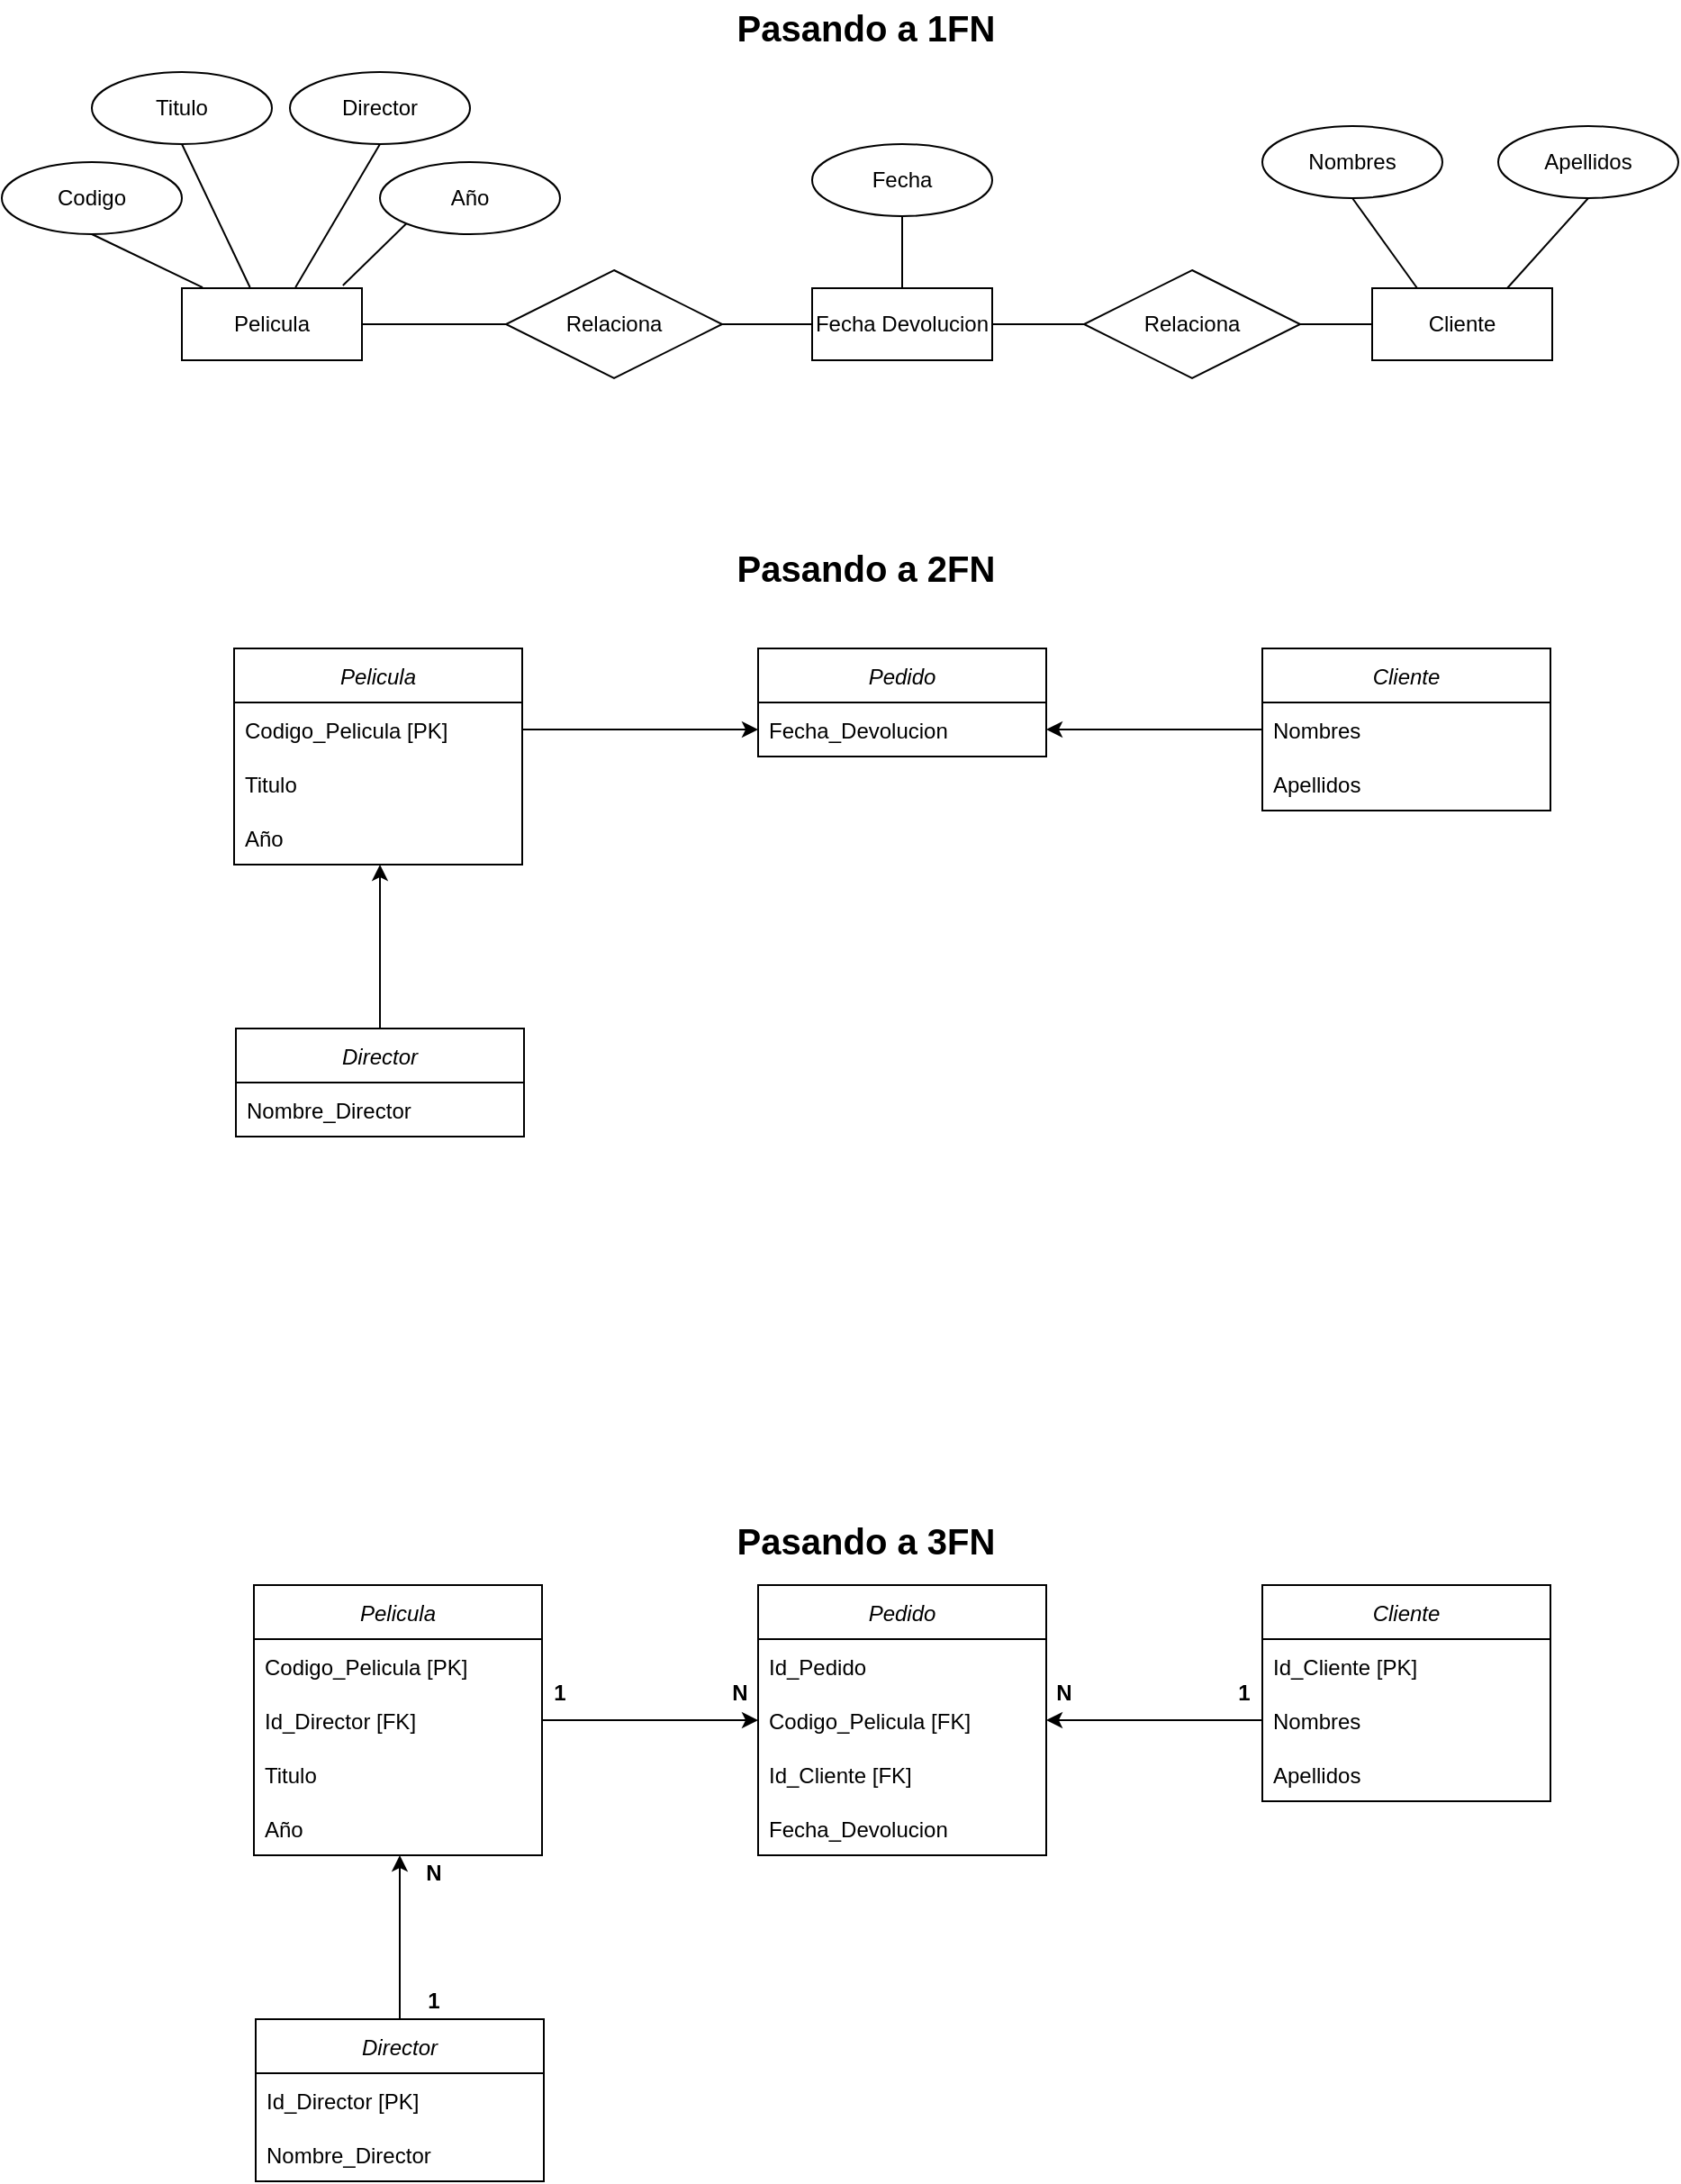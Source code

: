 <mxfile version="16.5.1" type="device" pages="3"><diagram id="-41KMQvQroV0qxUmUIup" name="Conceptual"><mxGraphModel dx="2591" dy="865" grid="1" gridSize="10" guides="1" tooltips="1" connect="1" arrows="1" fold="1" page="1" pageScale="1" pageWidth="1169" pageHeight="827" background="#ffffff" math="0" shadow="0"><root><mxCell id="0"/><mxCell id="1" parent="0"/><mxCell id="10" style="edgeStyle=none;html=1;exitX=1;exitY=0.5;exitDx=0;exitDy=0;entryX=0;entryY=0.5;entryDx=0;entryDy=0;endArrow=none;endFill=0;" parent="1" source="17" target="5" edge="1"><mxGeometry relative="1" as="geometry"><mxPoint x="-789" y="260" as="sourcePoint"/></mxGeometry></mxCell><mxCell id="11" style="edgeStyle=none;html=1;exitX=1;exitY=0.5;exitDx=0;exitDy=0;endArrow=none;endFill=0;entryX=0;entryY=0.5;entryDx=0;entryDy=0;" parent="1" source="5" target="33" edge="1"><mxGeometry relative="1" as="geometry"><mxPoint x="-579" y="260" as="targetPoint"/></mxGeometry></mxCell><mxCell id="5" value="Relaciona" style="shape=rhombus;perimeter=rhombusPerimeter;whiteSpace=wrap;html=1;align=center;" parent="1" vertex="1"><mxGeometry x="-780" y="230" width="120" height="60" as="geometry"/></mxCell><mxCell id="30" style="edgeStyle=none;html=1;exitX=0.5;exitY=1;exitDx=0;exitDy=0;entryX=0.25;entryY=0;entryDx=0;entryDy=0;endArrow=none;endFill=0;" parent="1" source="6" target="28" edge="1"><mxGeometry relative="1" as="geometry"/></mxCell><mxCell id="6" value="Nombres" style="ellipse;whiteSpace=wrap;html=1;align=center;" parent="1" vertex="1"><mxGeometry x="-360" y="150" width="100" height="40" as="geometry"/></mxCell><mxCell id="12" style="edgeStyle=none;html=1;entryX=0;entryY=0.5;entryDx=0;entryDy=0;endArrow=none;endFill=0;exitX=1;exitY=0.5;exitDx=0;exitDy=0;" parent="1" source="33" target="9" edge="1"><mxGeometry relative="1" as="geometry"><mxPoint x="-499" y="260" as="sourcePoint"/></mxGeometry></mxCell><mxCell id="29" style="edgeStyle=none;html=1;exitX=1;exitY=0.5;exitDx=0;exitDy=0;entryX=0;entryY=0.5;entryDx=0;entryDy=0;endArrow=none;endFill=0;" parent="1" source="9" target="28" edge="1"><mxGeometry relative="1" as="geometry"/></mxCell><mxCell id="9" value="Relaciona" style="shape=rhombus;perimeter=rhombusPerimeter;whiteSpace=wrap;html=1;align=center;" parent="1" vertex="1"><mxGeometry x="-459" y="230" width="120" height="60" as="geometry"/></mxCell><mxCell id="21" style="edgeStyle=none;html=1;exitX=0.115;exitY=-0.012;exitDx=0;exitDy=0;entryX=0.5;entryY=1;entryDx=0;entryDy=0;endArrow=none;endFill=0;exitPerimeter=0;" parent="1" source="17" target="20" edge="1"><mxGeometry relative="1" as="geometry"/></mxCell><mxCell id="17" value="Pelicula" style="whiteSpace=wrap;html=1;align=center;" parent="1" vertex="1"><mxGeometry x="-960" y="240" width="100" height="40" as="geometry"/></mxCell><mxCell id="19" style="edgeStyle=none;html=1;exitX=0.5;exitY=1;exitDx=0;exitDy=0;entryX=0.378;entryY=-0.012;entryDx=0;entryDy=0;endArrow=none;endFill=0;entryPerimeter=0;" parent="1" source="18" target="17" edge="1"><mxGeometry relative="1" as="geometry"/></mxCell><mxCell id="18" value="Titulo" style="ellipse;whiteSpace=wrap;html=1;align=center;" parent="1" vertex="1"><mxGeometry x="-1010" y="120" width="100" height="40" as="geometry"/></mxCell><mxCell id="20" value="Codigo" style="ellipse;whiteSpace=wrap;html=1;align=center;" parent="1" vertex="1"><mxGeometry x="-1060" y="170" width="100" height="40" as="geometry"/></mxCell><mxCell id="25" style="edgeStyle=none;html=1;exitX=0.5;exitY=1;exitDx=0;exitDy=0;entryX=0.631;entryY=-0.012;entryDx=0;entryDy=0;endArrow=none;endFill=0;entryPerimeter=0;" parent="1" source="24" target="17" edge="1"><mxGeometry relative="1" as="geometry"/></mxCell><mxCell id="24" value="Director" style="ellipse;whiteSpace=wrap;html=1;align=center;" parent="1" vertex="1"><mxGeometry x="-900" y="120" width="100" height="40" as="geometry"/></mxCell><mxCell id="27" style="edgeStyle=none;html=1;exitX=0;exitY=1;exitDx=0;exitDy=0;endArrow=none;endFill=0;entryX=0.894;entryY=-0.038;entryDx=0;entryDy=0;entryPerimeter=0;" parent="1" source="26" target="17" edge="1"><mxGeometry relative="1" as="geometry"/></mxCell><mxCell id="26" value="Año" style="ellipse;whiteSpace=wrap;html=1;align=center;" parent="1" vertex="1"><mxGeometry x="-850" y="170" width="100" height="40" as="geometry"/></mxCell><mxCell id="31" style="edgeStyle=none;html=1;exitX=0.75;exitY=0;exitDx=0;exitDy=0;endArrow=none;endFill=0;entryX=0.5;entryY=1;entryDx=0;entryDy=0;" parent="1" source="28" target="32" edge="1"><mxGeometry relative="1" as="geometry"><mxPoint x="-219" y="210" as="targetPoint"/></mxGeometry></mxCell><mxCell id="28" value="Cliente" style="whiteSpace=wrap;html=1;align=center;" parent="1" vertex="1"><mxGeometry x="-299" y="240" width="100" height="40" as="geometry"/></mxCell><mxCell id="32" value="Apellidos" style="ellipse;whiteSpace=wrap;html=1;align=center;" parent="1" vertex="1"><mxGeometry x="-229" y="150" width="100" height="40" as="geometry"/></mxCell><mxCell id="35" style="edgeStyle=none;html=1;exitX=0.5;exitY=0;exitDx=0;exitDy=0;entryX=0.5;entryY=1;entryDx=0;entryDy=0;endArrow=none;endFill=0;" parent="1" source="33" target="34" edge="1"><mxGeometry relative="1" as="geometry"/></mxCell><mxCell id="33" value="Fecha Devolucion" style="whiteSpace=wrap;html=1;align=center;" parent="1" vertex="1"><mxGeometry x="-610" y="240" width="100" height="40" as="geometry"/></mxCell><mxCell id="34" value="Fecha" style="ellipse;whiteSpace=wrap;html=1;align=center;" parent="1" vertex="1"><mxGeometry x="-610" y="160" width="100" height="40" as="geometry"/></mxCell><mxCell id="7HUPE7wA34UnkLSyloHK-39" value="&lt;font style=&quot;font-size: 20px&quot;&gt;&lt;b&gt;Pasando a 1FN&lt;/b&gt;&lt;/font&gt;" style="text;html=1;strokeColor=none;fillColor=none;align=center;verticalAlign=middle;whiteSpace=wrap;rounded=0;" parent="1" vertex="1"><mxGeometry x="-730" y="80" width="300" height="30" as="geometry"/></mxCell><mxCell id="7HUPE7wA34UnkLSyloHK-40" value="&lt;font style=&quot;font-size: 20px&quot;&gt;&lt;b&gt;Pasando a 2FN&lt;/b&gt;&lt;/font&gt;" style="text;html=1;strokeColor=none;fillColor=none;align=center;verticalAlign=middle;whiteSpace=wrap;rounded=0;" parent="1" vertex="1"><mxGeometry x="-730" y="380" width="300" height="30" as="geometry"/></mxCell><mxCell id="7HUPE7wA34UnkLSyloHK-41" value="Pelicula" style="swimlane;fontStyle=2;childLayout=stackLayout;horizontal=1;startSize=30;horizontalStack=0;resizeParent=1;resizeParentMax=0;resizeLast=0;collapsible=1;marginBottom=0;fontSize=12;" parent="1" vertex="1"><mxGeometry x="-931" y="440" width="160" height="120" as="geometry"/></mxCell><mxCell id="7HUPE7wA34UnkLSyloHK-42" value="Codigo_Pelicula [PK]" style="text;strokeColor=none;fillColor=none;align=left;verticalAlign=middle;spacingLeft=4;spacingRight=4;overflow=hidden;points=[[0,0.5],[1,0.5]];portConstraint=eastwest;rotatable=0;fontSize=12;" parent="7HUPE7wA34UnkLSyloHK-41" vertex="1"><mxGeometry y="30" width="160" height="30" as="geometry"/></mxCell><mxCell id="7HUPE7wA34UnkLSyloHK-45" value="Titulo" style="text;strokeColor=none;fillColor=none;align=left;verticalAlign=middle;spacingLeft=4;spacingRight=4;overflow=hidden;points=[[0,0.5],[1,0.5]];portConstraint=eastwest;rotatable=0;fontSize=12;" parent="7HUPE7wA34UnkLSyloHK-41" vertex="1"><mxGeometry y="60" width="160" height="30" as="geometry"/></mxCell><mxCell id="7HUPE7wA34UnkLSyloHK-47" value="Año" style="text;strokeColor=none;fillColor=none;align=left;verticalAlign=middle;spacingLeft=4;spacingRight=4;overflow=hidden;points=[[0,0.5],[1,0.5]];portConstraint=eastwest;rotatable=0;fontSize=12;" parent="7HUPE7wA34UnkLSyloHK-41" vertex="1"><mxGeometry y="90" width="160" height="30" as="geometry"/></mxCell><mxCell id="7HUPE7wA34UnkLSyloHK-52" value="Pedido" style="swimlane;fontStyle=2;childLayout=stackLayout;horizontal=1;startSize=30;horizontalStack=0;resizeParent=1;resizeParentMax=0;resizeLast=0;collapsible=1;marginBottom=0;fontSize=12;" parent="1" vertex="1"><mxGeometry x="-640" y="440" width="160" height="60" as="geometry"/></mxCell><mxCell id="7HUPE7wA34UnkLSyloHK-53" value="Fecha_Devolucion" style="text;strokeColor=none;fillColor=none;align=left;verticalAlign=middle;spacingLeft=4;spacingRight=4;overflow=hidden;points=[[0,0.5],[1,0.5]];portConstraint=eastwest;rotatable=0;fontSize=12;" parent="7HUPE7wA34UnkLSyloHK-52" vertex="1"><mxGeometry y="30" width="160" height="30" as="geometry"/></mxCell><mxCell id="7HUPE7wA34UnkLSyloHK-57" value="Cliente" style="swimlane;fontStyle=2;childLayout=stackLayout;horizontal=1;startSize=30;horizontalStack=0;resizeParent=1;resizeParentMax=0;resizeLast=0;collapsible=1;marginBottom=0;fontSize=12;" parent="1" vertex="1"><mxGeometry x="-360" y="440" width="160" height="90" as="geometry"/></mxCell><mxCell id="7HUPE7wA34UnkLSyloHK-58" value="Nombres" style="text;strokeColor=none;fillColor=none;align=left;verticalAlign=middle;spacingLeft=4;spacingRight=4;overflow=hidden;points=[[0,0.5],[1,0.5]];portConstraint=eastwest;rotatable=0;fontSize=12;" parent="7HUPE7wA34UnkLSyloHK-57" vertex="1"><mxGeometry y="30" width="160" height="30" as="geometry"/></mxCell><mxCell id="7HUPE7wA34UnkLSyloHK-78" value="Apellidos" style="text;strokeColor=none;fillColor=none;align=left;verticalAlign=middle;spacingLeft=4;spacingRight=4;overflow=hidden;points=[[0,0.5],[1,0.5]];portConstraint=eastwest;rotatable=0;fontSize=12;" parent="7HUPE7wA34UnkLSyloHK-57" vertex="1"><mxGeometry y="60" width="160" height="30" as="geometry"/></mxCell><mxCell id="7HUPE7wA34UnkLSyloHK-63" value="&lt;font style=&quot;font-size: 20px&quot;&gt;&lt;b&gt;Pasando a 3FN&lt;/b&gt;&lt;/font&gt;" style="text;html=1;strokeColor=none;fillColor=none;align=center;verticalAlign=middle;whiteSpace=wrap;rounded=0;" parent="1" vertex="1"><mxGeometry x="-730" y="920" width="300" height="30" as="geometry"/></mxCell><mxCell id="7HUPE7wA34UnkLSyloHK-64" value="Pelicula" style="swimlane;fontStyle=2;childLayout=stackLayout;horizontal=1;startSize=30;horizontalStack=0;resizeParent=1;resizeParentMax=0;resizeLast=0;collapsible=1;marginBottom=0;fontSize=12;" parent="1" vertex="1"><mxGeometry x="-920" y="960" width="160" height="150" as="geometry"/></mxCell><mxCell id="7HUPE7wA34UnkLSyloHK-65" value="Codigo_Pelicula [PK]" style="text;strokeColor=none;fillColor=none;align=left;verticalAlign=middle;spacingLeft=4;spacingRight=4;overflow=hidden;points=[[0,0.5],[1,0.5]];portConstraint=eastwest;rotatable=0;fontSize=12;" parent="7HUPE7wA34UnkLSyloHK-64" vertex="1"><mxGeometry y="30" width="160" height="30" as="geometry"/></mxCell><mxCell id="7HUPE7wA34UnkLSyloHK-67" value="Id_Director [FK]" style="text;strokeColor=none;fillColor=none;align=left;verticalAlign=middle;spacingLeft=4;spacingRight=4;overflow=hidden;points=[[0,0.5],[1,0.5]];portConstraint=eastwest;rotatable=0;fontSize=12;" parent="7HUPE7wA34UnkLSyloHK-64" vertex="1"><mxGeometry y="60" width="160" height="30" as="geometry"/></mxCell><mxCell id="7HUPE7wA34UnkLSyloHK-66" value="Titulo" style="text;strokeColor=none;fillColor=none;align=left;verticalAlign=middle;spacingLeft=4;spacingRight=4;overflow=hidden;points=[[0,0.5],[1,0.5]];portConstraint=eastwest;rotatable=0;fontSize=12;" parent="7HUPE7wA34UnkLSyloHK-64" vertex="1"><mxGeometry y="90" width="160" height="30" as="geometry"/></mxCell><mxCell id="7HUPE7wA34UnkLSyloHK-68" value="Año" style="text;strokeColor=none;fillColor=none;align=left;verticalAlign=middle;spacingLeft=4;spacingRight=4;overflow=hidden;points=[[0,0.5],[1,0.5]];portConstraint=eastwest;rotatable=0;fontSize=12;" parent="7HUPE7wA34UnkLSyloHK-64" vertex="1"><mxGeometry y="120" width="160" height="30" as="geometry"/></mxCell><mxCell id="7HUPE7wA34UnkLSyloHK-69" value="Cliente" style="swimlane;fontStyle=2;childLayout=stackLayout;horizontal=1;startSize=30;horizontalStack=0;resizeParent=1;resizeParentMax=0;resizeLast=0;collapsible=1;marginBottom=0;fontSize=12;" parent="1" vertex="1"><mxGeometry x="-360" y="960" width="160" height="120" as="geometry"/></mxCell><mxCell id="7HUPE7wA34UnkLSyloHK-70" value="Id_Cliente [PK]" style="text;strokeColor=none;fillColor=none;align=left;verticalAlign=middle;spacingLeft=4;spacingRight=4;overflow=hidden;points=[[0,0.5],[1,0.5]];portConstraint=eastwest;rotatable=0;fontSize=12;" parent="7HUPE7wA34UnkLSyloHK-69" vertex="1"><mxGeometry y="30" width="160" height="30" as="geometry"/></mxCell><mxCell id="7HUPE7wA34UnkLSyloHK-71" value="Nombres" style="text;strokeColor=none;fillColor=none;align=left;verticalAlign=middle;spacingLeft=4;spacingRight=4;overflow=hidden;points=[[0,0.5],[1,0.5]];portConstraint=eastwest;rotatable=0;fontSize=12;" parent="7HUPE7wA34UnkLSyloHK-69" vertex="1"><mxGeometry y="60" width="160" height="30" as="geometry"/></mxCell><mxCell id="7HUPE7wA34UnkLSyloHK-72" value="Apellidos" style="text;strokeColor=none;fillColor=none;align=left;verticalAlign=middle;spacingLeft=4;spacingRight=4;overflow=hidden;points=[[0,0.5],[1,0.5]];portConstraint=eastwest;rotatable=0;fontSize=12;" parent="7HUPE7wA34UnkLSyloHK-69" vertex="1"><mxGeometry y="90" width="160" height="30" as="geometry"/></mxCell><mxCell id="7HUPE7wA34UnkLSyloHK-76" value="Pedido" style="swimlane;fontStyle=2;childLayout=stackLayout;horizontal=1;startSize=30;horizontalStack=0;resizeParent=1;resizeParentMax=0;resizeLast=0;collapsible=1;marginBottom=0;fontSize=12;" parent="1" vertex="1"><mxGeometry x="-640" y="960" width="160" height="150" as="geometry"/></mxCell><mxCell id="7HUPE7wA34UnkLSyloHK-77" value="Id_Pedido" style="text;strokeColor=none;fillColor=none;align=left;verticalAlign=middle;spacingLeft=4;spacingRight=4;overflow=hidden;points=[[0,0.5],[1,0.5]];portConstraint=eastwest;rotatable=0;fontSize=12;" parent="7HUPE7wA34UnkLSyloHK-76" vertex="1"><mxGeometry y="30" width="160" height="30" as="geometry"/></mxCell><mxCell id="7HUPE7wA34UnkLSyloHK-83" value="Codigo_Pelicula [FK]" style="text;strokeColor=none;fillColor=none;align=left;verticalAlign=middle;spacingLeft=4;spacingRight=4;overflow=hidden;points=[[0,0.5],[1,0.5]];portConstraint=eastwest;rotatable=0;fontSize=12;" parent="7HUPE7wA34UnkLSyloHK-76" vertex="1"><mxGeometry y="60" width="160" height="30" as="geometry"/></mxCell><mxCell id="7HUPE7wA34UnkLSyloHK-82" value="Id_Cliente [FK]" style="text;strokeColor=none;fillColor=none;align=left;verticalAlign=middle;spacingLeft=4;spacingRight=4;overflow=hidden;points=[[0,0.5],[1,0.5]];portConstraint=eastwest;rotatable=0;fontSize=12;" parent="7HUPE7wA34UnkLSyloHK-76" vertex="1"><mxGeometry y="90" width="160" height="30" as="geometry"/></mxCell><mxCell id="7HUPE7wA34UnkLSyloHK-81" value="Fecha_Devolucion" style="text;strokeColor=none;fillColor=none;align=left;verticalAlign=middle;spacingLeft=4;spacingRight=4;overflow=hidden;points=[[0,0.5],[1,0.5]];portConstraint=eastwest;rotatable=0;fontSize=12;" parent="7HUPE7wA34UnkLSyloHK-76" vertex="1"><mxGeometry y="120" width="160" height="30" as="geometry"/></mxCell><mxCell id="7HUPE7wA34UnkLSyloHK-84" style="edgeStyle=orthogonalEdgeStyle;rounded=0;orthogonalLoop=1;jettySize=auto;html=1;fontSize=12;exitX=1;exitY=0.5;exitDx=0;exitDy=0;" parent="1" source="7HUPE7wA34UnkLSyloHK-42" target="7HUPE7wA34UnkLSyloHK-53" edge="1"><mxGeometry relative="1" as="geometry"><mxPoint x="-740" y="460" as="sourcePoint"/></mxGeometry></mxCell><mxCell id="7HUPE7wA34UnkLSyloHK-85" style="edgeStyle=orthogonalEdgeStyle;rounded=0;orthogonalLoop=1;jettySize=auto;html=1;exitX=0;exitY=0.5;exitDx=0;exitDy=0;entryX=1;entryY=0.5;entryDx=0;entryDy=0;fontSize=12;" parent="1" source="7HUPE7wA34UnkLSyloHK-58" target="7HUPE7wA34UnkLSyloHK-53" edge="1"><mxGeometry relative="1" as="geometry"/></mxCell><mxCell id="7HUPE7wA34UnkLSyloHK-86" style="edgeStyle=orthogonalEdgeStyle;rounded=0;orthogonalLoop=1;jettySize=auto;html=1;exitX=1;exitY=0.5;exitDx=0;exitDy=0;fontSize=12;" parent="1" source="7HUPE7wA34UnkLSyloHK-67" target="7HUPE7wA34UnkLSyloHK-83" edge="1"><mxGeometry relative="1" as="geometry"/></mxCell><mxCell id="7HUPE7wA34UnkLSyloHK-87" style="edgeStyle=orthogonalEdgeStyle;rounded=0;orthogonalLoop=1;jettySize=auto;html=1;exitX=0;exitY=0.5;exitDx=0;exitDy=0;fontSize=12;entryX=1;entryY=0.5;entryDx=0;entryDy=0;" parent="1" source="7HUPE7wA34UnkLSyloHK-71" target="7HUPE7wA34UnkLSyloHK-83" edge="1"><mxGeometry relative="1" as="geometry"><mxPoint x="-470" y="1035" as="targetPoint"/></mxGeometry></mxCell><mxCell id="7HUPE7wA34UnkLSyloHK-89" value="&lt;b&gt;N&lt;/b&gt;" style="text;html=1;strokeColor=none;fillColor=none;align=center;verticalAlign=middle;whiteSpace=wrap;rounded=0;" parent="1" vertex="1"><mxGeometry x="-480" y="1010" width="20" height="20" as="geometry"/></mxCell><mxCell id="7HUPE7wA34UnkLSyloHK-90" value="&lt;b&gt;N&lt;/b&gt;" style="text;html=1;strokeColor=none;fillColor=none;align=center;verticalAlign=middle;whiteSpace=wrap;rounded=0;" parent="1" vertex="1"><mxGeometry x="-660" y="1010" width="20" height="20" as="geometry"/></mxCell><mxCell id="7HUPE7wA34UnkLSyloHK-91" value="&lt;b&gt;1&lt;/b&gt;" style="text;html=1;strokeColor=none;fillColor=none;align=center;verticalAlign=middle;whiteSpace=wrap;rounded=0;" parent="1" vertex="1"><mxGeometry x="-380" y="1010" width="20" height="20" as="geometry"/></mxCell><mxCell id="7HUPE7wA34UnkLSyloHK-92" value="&lt;b&gt;1&lt;/b&gt;" style="text;html=1;strokeColor=none;fillColor=none;align=center;verticalAlign=middle;whiteSpace=wrap;rounded=0;" parent="1" vertex="1"><mxGeometry x="-760" y="1010" width="20" height="20" as="geometry"/></mxCell><mxCell id="8v9NH0s7OfZYrJ8Q37WQ-39" style="edgeStyle=orthogonalEdgeStyle;rounded=0;orthogonalLoop=1;jettySize=auto;html=1;exitX=0.5;exitY=0;exitDx=0;exitDy=0;" edge="1" parent="1" source="8v9NH0s7OfZYrJ8Q37WQ-35"><mxGeometry relative="1" as="geometry"><mxPoint x="-850" y="560" as="targetPoint"/></mxGeometry></mxCell><mxCell id="8v9NH0s7OfZYrJ8Q37WQ-35" value="Director" style="swimlane;fontStyle=2;childLayout=stackLayout;horizontal=1;startSize=30;horizontalStack=0;resizeParent=1;resizeParentMax=0;resizeLast=0;collapsible=1;marginBottom=0;fontSize=12;" vertex="1" parent="1"><mxGeometry x="-930" y="651" width="160" height="60" as="geometry"/></mxCell><mxCell id="8v9NH0s7OfZYrJ8Q37WQ-36" value="Nombre_Director" style="text;strokeColor=none;fillColor=none;align=left;verticalAlign=middle;spacingLeft=4;spacingRight=4;overflow=hidden;points=[[0,0.5],[1,0.5]];portConstraint=eastwest;rotatable=0;fontSize=12;" vertex="1" parent="8v9NH0s7OfZYrJ8Q37WQ-35"><mxGeometry y="30" width="160" height="30" as="geometry"/></mxCell><mxCell id="8v9NH0s7OfZYrJ8Q37WQ-40" style="edgeStyle=orthogonalEdgeStyle;rounded=0;orthogonalLoop=1;jettySize=auto;html=1;exitX=0.5;exitY=0;exitDx=0;exitDy=0;" edge="1" parent="1" source="8v9NH0s7OfZYrJ8Q37WQ-41"><mxGeometry relative="1" as="geometry"><mxPoint x="-839" y="1110" as="targetPoint"/></mxGeometry></mxCell><mxCell id="8v9NH0s7OfZYrJ8Q37WQ-41" value="Director" style="swimlane;fontStyle=2;childLayout=stackLayout;horizontal=1;startSize=30;horizontalStack=0;resizeParent=1;resizeParentMax=0;resizeLast=0;collapsible=1;marginBottom=0;fontSize=12;" vertex="1" parent="1"><mxGeometry x="-919" y="1201" width="160" height="90" as="geometry"/></mxCell><mxCell id="8v9NH0s7OfZYrJ8Q37WQ-45" value="Id_Director [PK]" style="text;strokeColor=none;fillColor=none;align=left;verticalAlign=middle;spacingLeft=4;spacingRight=4;overflow=hidden;points=[[0,0.5],[1,0.5]];portConstraint=eastwest;rotatable=0;fontSize=12;" vertex="1" parent="8v9NH0s7OfZYrJ8Q37WQ-41"><mxGeometry y="30" width="160" height="30" as="geometry"/></mxCell><mxCell id="8v9NH0s7OfZYrJ8Q37WQ-42" value="Nombre_Director" style="text;strokeColor=none;fillColor=none;align=left;verticalAlign=middle;spacingLeft=4;spacingRight=4;overflow=hidden;points=[[0,0.5],[1,0.5]];portConstraint=eastwest;rotatable=0;fontSize=12;" vertex="1" parent="8v9NH0s7OfZYrJ8Q37WQ-41"><mxGeometry y="60" width="160" height="30" as="geometry"/></mxCell><mxCell id="8v9NH0s7OfZYrJ8Q37WQ-43" value="&lt;b&gt;1&lt;/b&gt;" style="text;html=1;strokeColor=none;fillColor=none;align=center;verticalAlign=middle;whiteSpace=wrap;rounded=0;" vertex="1" parent="1"><mxGeometry x="-830" y="1181" width="20" height="20" as="geometry"/></mxCell><mxCell id="8v9NH0s7OfZYrJ8Q37WQ-44" value="&lt;b&gt;N&lt;/b&gt;" style="text;html=1;strokeColor=none;fillColor=none;align=center;verticalAlign=middle;whiteSpace=wrap;rounded=0;" vertex="1" parent="1"><mxGeometry x="-830" y="1110" width="20" height="20" as="geometry"/></mxCell></root></mxGraphModel></diagram><diagram id="SlpJRAskL7gLPf4PmGh5" name="Lógico"><mxGraphModel dx="846" dy="639" grid="1" gridSize="10" guides="1" tooltips="1" connect="1" arrows="1" fold="1" page="1" pageScale="1" pageWidth="827" pageHeight="1169" math="0" shadow="0">&#xa;            <root>&#xa;                <mxCell id="UiOu4C2QbTMhsyFxRqe5-0"/>&#xa;                <mxCell id="UiOu4C2QbTMhsyFxRqe5-1" parent="UiOu4C2QbTMhsyFxRqe5-0"/>&#xa;                <mxCell id="UiOu4C2QbTMhsyFxRqe5-2" value="Pelicula" style="swimlane;childLayout=stackLayout;horizontal=1;startSize=30;horizontalStack=0;rounded=1;fontSize=14;fontStyle=0;strokeWidth=2;resizeParent=0;resizeLast=1;shadow=0;dashed=0;align=center;" parent="UiOu4C2QbTMhsyFxRqe5-1" vertex="1">&#xa;                    <mxGeometry x="60" y="150" width="160" height="120" as="geometry"/>&#xa;                </mxCell>&#xa;                <mxCell id="UiOu4C2QbTMhsyFxRqe5-3" value="cod_pel [PK]&#10;id_dir [FK]&#10;titulo&#10;año&#10;" style="align=left;strokeColor=none;fillColor=none;spacingLeft=4;fontSize=12;verticalAlign=top;resizable=0;rotatable=0;part=1;" parent="UiOu4C2QbTMhsyFxRqe5-2" vertex="1">&#xa;                    <mxGeometry y="30" width="160" height="90" as="geometry"/>&#xa;                </mxCell>&#xa;                <mxCell id="75s6fqOUXwK0iN_mg8QU-30" style="edgeStyle=none;html=1;exitX=0.5;exitY=0;exitDx=0;exitDy=0;entryX=0.5;entryY=1;entryDx=0;entryDy=0;endArrow=none;endFill=0;" parent="UiOu4C2QbTMhsyFxRqe5-1" source="75s6fqOUXwK0iN_mg8QU-22" target="UiOu4C2QbTMhsyFxRqe5-3" edge="1">&#xa;                    <mxGeometry relative="1" as="geometry"/>&#xa;                </mxCell>&#xa;                <mxCell id="75s6fqOUXwK0iN_mg8QU-22" value="Director" style="swimlane;childLayout=stackLayout;horizontal=1;startSize=30;horizontalStack=0;rounded=1;fontSize=14;fontStyle=0;strokeWidth=2;resizeParent=0;resizeLast=1;shadow=0;dashed=0;align=center;" parent="UiOu4C2QbTMhsyFxRqe5-1" vertex="1">&#xa;                    <mxGeometry x="60" y="360" width="160" height="120" as="geometry"/>&#xa;                </mxCell>&#xa;                <mxCell id="75s6fqOUXwK0iN_mg8QU-23" value="id_dir [PK]&#10;nombre&#10;apellido" style="align=left;strokeColor=none;fillColor=none;spacingLeft=4;fontSize=12;verticalAlign=top;resizable=0;rotatable=0;part=1;" parent="75s6fqOUXwK0iN_mg8QU-22" vertex="1">&#xa;                    <mxGeometry y="30" width="160" height="90" as="geometry"/>&#xa;                </mxCell>&#xa;                <mxCell id="75s6fqOUXwK0iN_mg8QU-31" value="Pedidos" style="swimlane;childLayout=stackLayout;horizontal=1;startSize=30;horizontalStack=0;rounded=1;fontSize=14;fontStyle=0;strokeWidth=2;resizeParent=0;resizeLast=1;shadow=0;dashed=0;align=center;" parent="UiOu4C2QbTMhsyFxRqe5-1" vertex="1">&#xa;                    <mxGeometry x="320" y="150" width="160" height="120" as="geometry"/>&#xa;                </mxCell>&#xa;                <mxCell id="75s6fqOUXwK0iN_mg8QU-32" value="id_fecha [PK]&#10;cod_pel [FK]&#10;id_cliente [FK]&#10;&#10;fecha_devolucion" style="align=left;strokeColor=none;fillColor=none;spacingLeft=4;fontSize=12;verticalAlign=top;resizable=0;rotatable=0;part=1;" parent="75s6fqOUXwK0iN_mg8QU-31" vertex="1">&#xa;                    <mxGeometry y="30" width="160" height="90" as="geometry"/>&#xa;                </mxCell>&#xa;                <mxCell id="75s6fqOUXwK0iN_mg8QU-33" value="1" style="text;html=1;align=center;verticalAlign=middle;resizable=0;points=[];autosize=1;strokeColor=none;fillColor=none;" parent="UiOu4C2QbTMhsyFxRqe5-1" vertex="1">&#xa;                    <mxGeometry x="150" y="330" width="20" height="20" as="geometry"/>&#xa;                </mxCell>&#xa;                <mxCell id="75s6fqOUXwK0iN_mg8QU-34" value="N" style="text;html=1;align=center;verticalAlign=middle;resizable=0;points=[];autosize=1;strokeColor=none;fillColor=none;" parent="UiOu4C2QbTMhsyFxRqe5-1" vertex="1">&#xa;                    <mxGeometry x="150" y="270" width="20" height="20" as="geometry"/>&#xa;                </mxCell>&#xa;                <mxCell id="75s6fqOUXwK0iN_mg8QU-35" style="edgeStyle=none;html=1;exitX=1;exitY=0.5;exitDx=0;exitDy=0;endArrow=none;endFill=0;entryX=0;entryY=0.5;entryDx=0;entryDy=0;" parent="UiOu4C2QbTMhsyFxRqe5-1" source="UiOu4C2QbTMhsyFxRqe5-3" target="75s6fqOUXwK0iN_mg8QU-32" edge="1">&#xa;                    <mxGeometry relative="1" as="geometry">&#xa;                        <mxPoint x="280" y="225" as="targetPoint"/>&#xa;                    </mxGeometry>&#xa;                </mxCell>&#xa;                <mxCell id="75s6fqOUXwK0iN_mg8QU-36" value="1" style="text;html=1;align=center;verticalAlign=middle;resizable=0;points=[];autosize=1;strokeColor=none;fillColor=none;" parent="UiOu4C2QbTMhsyFxRqe5-1" vertex="1">&#xa;                    <mxGeometry x="220" y="200" width="20" height="20" as="geometry"/>&#xa;                </mxCell>&#xa;                <mxCell id="75s6fqOUXwK0iN_mg8QU-37" value="N" style="text;html=1;align=center;verticalAlign=middle;resizable=0;points=[];autosize=1;strokeColor=none;fillColor=none;" parent="UiOu4C2QbTMhsyFxRqe5-1" vertex="1">&#xa;                    <mxGeometry x="300" y="200" width="20" height="20" as="geometry"/>&#xa;                </mxCell>&#xa;                <mxCell id="75s6fqOUXwK0iN_mg8QU-39" value="Cliente" style="swimlane;childLayout=stackLayout;horizontal=1;startSize=30;horizontalStack=0;rounded=1;fontSize=14;fontStyle=0;strokeWidth=2;resizeParent=0;resizeLast=1;shadow=0;dashed=0;align=center;" parent="UiOu4C2QbTMhsyFxRqe5-1" vertex="1">&#xa;                    <mxGeometry x="580" y="150" width="160" height="120" as="geometry"/>&#xa;                </mxCell>&#xa;                <mxCell id="75s6fqOUXwK0iN_mg8QU-40" value="id_cliente [PK]&#10;apellido1&#10;apellido2&#10;nombre" style="align=left;strokeColor=none;fillColor=none;spacingLeft=4;fontSize=12;verticalAlign=top;resizable=0;rotatable=0;part=1;" parent="75s6fqOUXwK0iN_mg8QU-39" vertex="1">&#xa;                    <mxGeometry y="30" width="160" height="90" as="geometry"/>&#xa;                </mxCell>&#xa;                <mxCell id="75s6fqOUXwK0iN_mg8QU-41" style="edgeStyle=none;html=1;exitX=1;exitY=0.5;exitDx=0;exitDy=0;entryX=0;entryY=0.5;entryDx=0;entryDy=0;endArrow=none;endFill=0;" parent="UiOu4C2QbTMhsyFxRqe5-1" source="75s6fqOUXwK0iN_mg8QU-32" target="75s6fqOUXwK0iN_mg8QU-40" edge="1">&#xa;                    <mxGeometry relative="1" as="geometry"/>&#xa;                </mxCell>&#xa;                <mxCell id="75s6fqOUXwK0iN_mg8QU-42" value="1" style="text;html=1;align=center;verticalAlign=middle;resizable=0;points=[];autosize=1;strokeColor=none;fillColor=none;" parent="UiOu4C2QbTMhsyFxRqe5-1" vertex="1">&#xa;                    <mxGeometry x="560" y="200" width="20" height="20" as="geometry"/>&#xa;                </mxCell>&#xa;                <mxCell id="75s6fqOUXwK0iN_mg8QU-43" value="N" style="text;html=1;align=center;verticalAlign=middle;resizable=0;points=[];autosize=1;strokeColor=none;fillColor=none;" parent="UiOu4C2QbTMhsyFxRqe5-1" vertex="1">&#xa;                    <mxGeometry x="480" y="200" width="20" height="20" as="geometry"/>&#xa;                </mxCell>&#xa;            </root>&#xa;        </mxGraphModel></diagram><diagram id="ymDTES-_S12O2nWyN_SH" name="Físico"><mxGraphModel dx="846" dy="639" grid="1" gridSize="10" guides="1" tooltips="1" connect="1" arrows="1" fold="1" page="1" pageScale="1" pageWidth="827" pageHeight="1169" math="0" shadow="0">&#xa;            <root>&#xa;                <mxCell id="1_1H9_D2Vu7uubF2jLJc-0"/>&#xa;                <mxCell id="1_1H9_D2Vu7uubF2jLJc-1" parent="1_1H9_D2Vu7uubF2jLJc-0"/>&#xa;                <mxCell id="XBqM573Si-cdrNFDyj3W-30" value="pelicula" style="shape=table;startSize=30;container=1;collapsible=1;childLayout=tableLayout;fixedRows=1;rowLines=0;fontStyle=1;align=center;resizeLast=1;" parent="1_1H9_D2Vu7uubF2jLJc-1" vertex="1">&#xa;                    <mxGeometry x="30" y="60" width="180" height="150" as="geometry"/>&#xa;                </mxCell>&#xa;                <mxCell id="XBqM573Si-cdrNFDyj3W-31" value="" style="shape=partialRectangle;collapsible=0;dropTarget=0;pointerEvents=0;fillColor=none;top=0;left=0;bottom=0;right=0;points=[[0,0.5],[1,0.5]];portConstraint=eastwest;" parent="XBqM573Si-cdrNFDyj3W-30" vertex="1">&#xa;                    <mxGeometry y="30" width="180" height="30" as="geometry"/>&#xa;                </mxCell>&#xa;                <mxCell id="XBqM573Si-cdrNFDyj3W-32" value="PK" style="shape=partialRectangle;connectable=0;fillColor=none;top=0;left=0;bottom=0;right=0;fontStyle=1;overflow=hidden;" parent="XBqM573Si-cdrNFDyj3W-31" vertex="1">&#xa;                    <mxGeometry width="60" height="30" as="geometry">&#xa;                        <mxRectangle width="60" height="30" as="alternateBounds"/>&#xa;                    </mxGeometry>&#xa;                </mxCell>&#xa;                <mxCell id="XBqM573Si-cdrNFDyj3W-33" value="cod_pel : SERIAL" style="shape=partialRectangle;connectable=0;fillColor=none;top=0;left=0;bottom=0;right=0;align=left;spacingLeft=6;fontStyle=5;overflow=hidden;" parent="XBqM573Si-cdrNFDyj3W-31" vertex="1">&#xa;                    <mxGeometry x="60" width="120" height="30" as="geometry">&#xa;                        <mxRectangle width="120" height="30" as="alternateBounds"/>&#xa;                    </mxGeometry>&#xa;                </mxCell>&#xa;                <mxCell id="XBqM573Si-cdrNFDyj3W-34" value="" style="shape=partialRectangle;collapsible=0;dropTarget=0;pointerEvents=0;fillColor=none;top=0;left=0;bottom=1;right=0;points=[[0,0.5],[1,0.5]];portConstraint=eastwest;" parent="XBqM573Si-cdrNFDyj3W-30" vertex="1">&#xa;                    <mxGeometry y="60" width="180" height="30" as="geometry"/>&#xa;                </mxCell>&#xa;                <mxCell id="XBqM573Si-cdrNFDyj3W-35" value="FK" style="shape=partialRectangle;connectable=0;fillColor=none;top=0;left=0;bottom=0;right=0;fontStyle=1;overflow=hidden;" parent="XBqM573Si-cdrNFDyj3W-34" vertex="1">&#xa;                    <mxGeometry width="60" height="30" as="geometry">&#xa;                        <mxRectangle width="60" height="30" as="alternateBounds"/>&#xa;                    </mxGeometry>&#xa;                </mxCell>&#xa;                <mxCell id="XBqM573Si-cdrNFDyj3W-36" value="id_dir : INT" style="shape=partialRectangle;connectable=0;fillColor=none;top=0;left=0;bottom=0;right=0;align=left;spacingLeft=6;fontStyle=5;overflow=hidden;" parent="XBqM573Si-cdrNFDyj3W-34" vertex="1">&#xa;                    <mxGeometry x="60" width="120" height="30" as="geometry">&#xa;                        <mxRectangle width="120" height="30" as="alternateBounds"/>&#xa;                    </mxGeometry>&#xa;                </mxCell>&#xa;                <mxCell id="XBqM573Si-cdrNFDyj3W-37" value="" style="shape=partialRectangle;collapsible=0;dropTarget=0;pointerEvents=0;fillColor=none;top=0;left=0;bottom=0;right=0;points=[[0,0.5],[1,0.5]];portConstraint=eastwest;" parent="XBqM573Si-cdrNFDyj3W-30" vertex="1">&#xa;                    <mxGeometry y="90" width="180" height="30" as="geometry"/>&#xa;                </mxCell>&#xa;                <mxCell id="XBqM573Si-cdrNFDyj3W-38" value="" style="shape=partialRectangle;connectable=0;fillColor=none;top=0;left=0;bottom=0;right=0;editable=1;overflow=hidden;" parent="XBqM573Si-cdrNFDyj3W-37" vertex="1">&#xa;                    <mxGeometry width="60" height="30" as="geometry">&#xa;                        <mxRectangle width="60" height="30" as="alternateBounds"/>&#xa;                    </mxGeometry>&#xa;                </mxCell>&#xa;                <mxCell id="XBqM573Si-cdrNFDyj3W-39" value="titulo" style="shape=partialRectangle;connectable=0;fillColor=none;top=0;left=0;bottom=0;right=0;align=left;spacingLeft=6;overflow=hidden;" parent="XBqM573Si-cdrNFDyj3W-37" vertex="1">&#xa;                    <mxGeometry x="60" width="120" height="30" as="geometry">&#xa;                        <mxRectangle width="120" height="30" as="alternateBounds"/>&#xa;                    </mxGeometry>&#xa;                </mxCell>&#xa;                <mxCell id="XBqM573Si-cdrNFDyj3W-40" value="" style="shape=partialRectangle;collapsible=0;dropTarget=0;pointerEvents=0;fillColor=none;top=0;left=0;bottom=0;right=0;points=[[0,0.5],[1,0.5]];portConstraint=eastwest;" parent="XBqM573Si-cdrNFDyj3W-30" vertex="1">&#xa;                    <mxGeometry y="120" width="180" height="30" as="geometry"/>&#xa;                </mxCell>&#xa;                <mxCell id="XBqM573Si-cdrNFDyj3W-41" value="" style="shape=partialRectangle;connectable=0;fillColor=none;top=0;left=0;bottom=0;right=0;editable=1;overflow=hidden;" parent="XBqM573Si-cdrNFDyj3W-40" vertex="1">&#xa;                    <mxGeometry width="60" height="30" as="geometry">&#xa;                        <mxRectangle width="60" height="30" as="alternateBounds"/>&#xa;                    </mxGeometry>&#xa;                </mxCell>&#xa;                <mxCell id="XBqM573Si-cdrNFDyj3W-42" value="año" style="shape=partialRectangle;connectable=0;fillColor=none;top=0;left=0;bottom=0;right=0;align=left;spacingLeft=6;overflow=hidden;" parent="XBqM573Si-cdrNFDyj3W-40" vertex="1">&#xa;                    <mxGeometry x="60" width="120" height="30" as="geometry">&#xa;                        <mxRectangle width="120" height="30" as="alternateBounds"/>&#xa;                    </mxGeometry>&#xa;                </mxCell>&#xa;                <mxCell id="XBqM573Si-cdrNFDyj3W-43" value="director" style="shape=table;startSize=30;container=1;collapsible=1;childLayout=tableLayout;fixedRows=1;rowLines=0;fontStyle=1;align=center;resizeLast=1;" parent="1_1H9_D2Vu7uubF2jLJc-1" vertex="1">&#xa;                    <mxGeometry x="24" y="305" width="196" height="125" as="geometry"/>&#xa;                </mxCell>&#xa;                <mxCell id="XBqM573Si-cdrNFDyj3W-44" value="" style="shape=partialRectangle;collapsible=0;dropTarget=0;pointerEvents=0;fillColor=none;top=0;left=0;bottom=1;right=0;points=[[0,0.5],[1,0.5]];portConstraint=eastwest;" parent="XBqM573Si-cdrNFDyj3W-43" vertex="1">&#xa;                    <mxGeometry y="30" width="196" height="30" as="geometry"/>&#xa;                </mxCell>&#xa;                <mxCell id="XBqM573Si-cdrNFDyj3W-45" value="PK" style="shape=partialRectangle;connectable=0;fillColor=none;top=0;left=0;bottom=0;right=0;fontStyle=1;overflow=hidden;" parent="XBqM573Si-cdrNFDyj3W-44" vertex="1">&#xa;                    <mxGeometry width="30" height="30" as="geometry">&#xa;                        <mxRectangle width="30" height="30" as="alternateBounds"/>&#xa;                    </mxGeometry>&#xa;                </mxCell>&#xa;                <mxCell id="XBqM573Si-cdrNFDyj3W-46" value="id_dir : SERIAL" style="shape=partialRectangle;connectable=0;fillColor=none;top=0;left=0;bottom=0;right=0;align=left;spacingLeft=6;fontStyle=5;overflow=hidden;" parent="XBqM573Si-cdrNFDyj3W-44" vertex="1">&#xa;                    <mxGeometry x="30" width="166" height="30" as="geometry">&#xa;                        <mxRectangle width="166" height="30" as="alternateBounds"/>&#xa;                    </mxGeometry>&#xa;                </mxCell>&#xa;                <mxCell id="XBqM573Si-cdrNFDyj3W-47" value="" style="shape=partialRectangle;collapsible=0;dropTarget=0;pointerEvents=0;fillColor=none;top=0;left=0;bottom=0;right=0;points=[[0,0.5],[1,0.5]];portConstraint=eastwest;" parent="XBqM573Si-cdrNFDyj3W-43" vertex="1">&#xa;                    <mxGeometry y="60" width="196" height="30" as="geometry"/>&#xa;                </mxCell>&#xa;                <mxCell id="XBqM573Si-cdrNFDyj3W-48" value="" style="shape=partialRectangle;connectable=0;fillColor=none;top=0;left=0;bottom=0;right=0;editable=1;overflow=hidden;" parent="XBqM573Si-cdrNFDyj3W-47" vertex="1">&#xa;                    <mxGeometry width="30" height="30" as="geometry">&#xa;                        <mxRectangle width="30" height="30" as="alternateBounds"/>&#xa;                    </mxGeometry>&#xa;                </mxCell>&#xa;                <mxCell id="XBqM573Si-cdrNFDyj3W-49" value="nombre_dir : VARCHAR(50)" style="shape=partialRectangle;connectable=0;fillColor=none;top=0;left=0;bottom=0;right=0;align=left;spacingLeft=6;overflow=hidden;" parent="XBqM573Si-cdrNFDyj3W-47" vertex="1">&#xa;                    <mxGeometry x="30" width="166" height="30" as="geometry">&#xa;                        <mxRectangle width="166" height="30" as="alternateBounds"/>&#xa;                    </mxGeometry>&#xa;                </mxCell>&#xa;                <mxCell id="XBqM573Si-cdrNFDyj3W-50" value="" style="shape=partialRectangle;collapsible=0;dropTarget=0;pointerEvents=0;fillColor=none;top=0;left=0;bottom=0;right=0;points=[[0,0.5],[1,0.5]];portConstraint=eastwest;" parent="XBqM573Si-cdrNFDyj3W-43" vertex="1">&#xa;                    <mxGeometry y="90" width="196" height="30" as="geometry"/>&#xa;                </mxCell>&#xa;                <mxCell id="XBqM573Si-cdrNFDyj3W-51" value="" style="shape=partialRectangle;connectable=0;fillColor=none;top=0;left=0;bottom=0;right=0;editable=1;overflow=hidden;" parent="XBqM573Si-cdrNFDyj3W-50" vertex="1">&#xa;                    <mxGeometry width="30" height="30" as="geometry">&#xa;                        <mxRectangle width="30" height="30" as="alternateBounds"/>&#xa;                    </mxGeometry>&#xa;                </mxCell>&#xa;                <mxCell id="XBqM573Si-cdrNFDyj3W-52" value="apellido_dir : VARCHAR(50) " style="shape=partialRectangle;connectable=0;fillColor=none;top=0;left=0;bottom=0;right=0;align=left;spacingLeft=6;overflow=hidden;" parent="XBqM573Si-cdrNFDyj3W-50" vertex="1">&#xa;                    <mxGeometry x="30" width="166" height="30" as="geometry">&#xa;                        <mxRectangle width="166" height="30" as="alternateBounds"/>&#xa;                    </mxGeometry>&#xa;                </mxCell>&#xa;                <mxCell id="XBqM573Si-cdrNFDyj3W-56" value="" style="edgeStyle=entityRelationEdgeStyle;fontSize=12;html=1;endArrow=ERoneToMany;startArrow=ERmandOne;exitX=0.5;exitY=0;exitDx=0;exitDy=0;entryX=0.462;entryY=1.067;entryDx=0;entryDy=0;entryPerimeter=0;" parent="1_1H9_D2Vu7uubF2jLJc-1" source="XBqM573Si-cdrNFDyj3W-43" target="XBqM573Si-cdrNFDyj3W-40" edge="1">&#xa;                    <mxGeometry width="100" height="100" relative="1" as="geometry">&#xa;                        <mxPoint x="230" y="260" as="sourcePoint"/>&#xa;                        <mxPoint x="330" y="160" as="targetPoint"/>&#xa;                    </mxGeometry>&#xa;                </mxCell>&#xa;                <mxCell id="XBqM573Si-cdrNFDyj3W-58" value="pedido" style="shape=table;startSize=30;container=1;collapsible=1;childLayout=tableLayout;fixedRows=1;rowLines=0;fontStyle=1;align=center;resizeLast=1;" parent="1_1H9_D2Vu7uubF2jLJc-1" vertex="1">&#xa;                    <mxGeometry x="290" y="60" width="220" height="160" as="geometry"/>&#xa;                </mxCell>&#xa;                <mxCell id="XBqM573Si-cdrNFDyj3W-59" value="" style="shape=partialRectangle;collapsible=0;dropTarget=0;pointerEvents=0;fillColor=none;top=0;left=0;bottom=0;right=0;points=[[0,0.5],[1,0.5]];portConstraint=eastwest;" parent="XBqM573Si-cdrNFDyj3W-58" vertex="1">&#xa;                    <mxGeometry y="30" width="220" height="30" as="geometry"/>&#xa;                </mxCell>&#xa;                <mxCell id="XBqM573Si-cdrNFDyj3W-60" value="PK" style="shape=partialRectangle;connectable=0;fillColor=none;top=0;left=0;bottom=0;right=0;fontStyle=1;overflow=hidden;" parent="XBqM573Si-cdrNFDyj3W-59" vertex="1">&#xa;                    <mxGeometry width="60" height="30" as="geometry">&#xa;                        <mxRectangle width="60" height="30" as="alternateBounds"/>&#xa;                    </mxGeometry>&#xa;                </mxCell>&#xa;                <mxCell id="XBqM573Si-cdrNFDyj3W-61" value="id_fecha : SERIAL" style="shape=partialRectangle;connectable=0;fillColor=none;top=0;left=0;bottom=0;right=0;align=left;spacingLeft=6;fontStyle=5;overflow=hidden;" parent="XBqM573Si-cdrNFDyj3W-59" vertex="1">&#xa;                    <mxGeometry x="60" width="160" height="30" as="geometry">&#xa;                        <mxRectangle width="160" height="30" as="alternateBounds"/>&#xa;                    </mxGeometry>&#xa;                </mxCell>&#xa;                <mxCell id="e4B5sp1qlLf7x-nH3su_-9" value="" style="shape=partialRectangle;collapsible=0;dropTarget=0;pointerEvents=0;fillColor=none;top=0;left=0;bottom=0;right=0;points=[[0,0.5],[1,0.5]];portConstraint=eastwest;" parent="XBqM573Si-cdrNFDyj3W-58" vertex="1">&#xa;                    <mxGeometry y="60" width="220" height="30" as="geometry"/>&#xa;                </mxCell>&#xa;                <mxCell id="e4B5sp1qlLf7x-nH3su_-10" value="FK1" style="shape=partialRectangle;connectable=0;fillColor=none;top=0;left=0;bottom=0;right=0;fontStyle=1;overflow=hidden;" parent="e4B5sp1qlLf7x-nH3su_-9" vertex="1">&#xa;                    <mxGeometry width="60" height="30" as="geometry">&#xa;                        <mxRectangle width="60" height="30" as="alternateBounds"/>&#xa;                    </mxGeometry>&#xa;                </mxCell>&#xa;                <mxCell id="e4B5sp1qlLf7x-nH3su_-11" value="cod_pel : INT " style="shape=partialRectangle;connectable=0;fillColor=none;top=0;left=0;bottom=0;right=0;align=left;spacingLeft=6;fontStyle=5;overflow=hidden;" parent="e4B5sp1qlLf7x-nH3su_-9" vertex="1">&#xa;                    <mxGeometry x="60" width="160" height="30" as="geometry">&#xa;                        <mxRectangle width="160" height="30" as="alternateBounds"/>&#xa;                    </mxGeometry>&#xa;                </mxCell>&#xa;                <mxCell id="e4B5sp1qlLf7x-nH3su_-6" value="" style="shape=partialRectangle;collapsible=0;dropTarget=0;pointerEvents=0;fillColor=none;top=0;left=0;bottom=1;right=0;points=[[0,0.5],[1,0.5]];portConstraint=eastwest;" parent="XBqM573Si-cdrNFDyj3W-58" vertex="1">&#xa;                    <mxGeometry y="90" width="220" height="30" as="geometry"/>&#xa;                </mxCell>&#xa;                <mxCell id="e4B5sp1qlLf7x-nH3su_-7" value="FK2" style="shape=partialRectangle;connectable=0;fillColor=none;top=0;left=0;bottom=0;right=0;fontStyle=1;overflow=hidden;" parent="e4B5sp1qlLf7x-nH3su_-6" vertex="1">&#xa;                    <mxGeometry width="60" height="30" as="geometry">&#xa;                        <mxRectangle width="60" height="30" as="alternateBounds"/>&#xa;                    </mxGeometry>&#xa;                </mxCell>&#xa;                <mxCell id="e4B5sp1qlLf7x-nH3su_-8" value="id_cliente : INT" style="shape=partialRectangle;connectable=0;fillColor=none;top=0;left=0;bottom=0;right=0;align=left;spacingLeft=6;fontStyle=5;overflow=hidden;" parent="e4B5sp1qlLf7x-nH3su_-6" vertex="1">&#xa;                    <mxGeometry x="60" width="160" height="30" as="geometry">&#xa;                        <mxRectangle width="160" height="30" as="alternateBounds"/>&#xa;                    </mxGeometry>&#xa;                </mxCell>&#xa;                <mxCell id="XBqM573Si-cdrNFDyj3W-65" value="" style="shape=partialRectangle;collapsible=0;dropTarget=0;pointerEvents=0;fillColor=none;top=0;left=0;bottom=0;right=0;points=[[0,0.5],[1,0.5]];portConstraint=eastwest;" parent="XBqM573Si-cdrNFDyj3W-58" vertex="1">&#xa;                    <mxGeometry y="120" width="220" height="30" as="geometry"/>&#xa;                </mxCell>&#xa;                <mxCell id="XBqM573Si-cdrNFDyj3W-66" value="" style="shape=partialRectangle;connectable=0;fillColor=none;top=0;left=0;bottom=0;right=0;editable=1;overflow=hidden;" parent="XBqM573Si-cdrNFDyj3W-65" vertex="1">&#xa;                    <mxGeometry width="60" height="30" as="geometry">&#xa;                        <mxRectangle width="60" height="30" as="alternateBounds"/>&#xa;                    </mxGeometry>&#xa;                </mxCell>&#xa;                <mxCell id="XBqM573Si-cdrNFDyj3W-67" value="fecha_devolucion : DATE" style="shape=partialRectangle;connectable=0;fillColor=none;top=0;left=0;bottom=0;right=0;align=left;spacingLeft=6;overflow=hidden;" parent="XBqM573Si-cdrNFDyj3W-65" vertex="1">&#xa;                    <mxGeometry x="60" width="160" height="30" as="geometry">&#xa;                        <mxRectangle width="160" height="30" as="alternateBounds"/>&#xa;                    </mxGeometry>&#xa;                </mxCell>&#xa;                <mxCell id="e4B5sp1qlLf7x-nH3su_-12" value="cliente" style="shape=table;startSize=30;container=1;collapsible=1;childLayout=tableLayout;fixedRows=1;rowLines=0;fontStyle=1;align=center;resizeLast=1;" parent="1_1H9_D2Vu7uubF2jLJc-1" vertex="1">&#xa;                    <mxGeometry x="590" y="60" width="200" height="160" as="geometry"/>&#xa;                </mxCell>&#xa;                <mxCell id="e4B5sp1qlLf7x-nH3su_-13" value="" style="shape=partialRectangle;collapsible=0;dropTarget=0;pointerEvents=0;fillColor=none;top=0;left=0;bottom=1;right=0;points=[[0,0.5],[1,0.5]];portConstraint=eastwest;" parent="e4B5sp1qlLf7x-nH3su_-12" vertex="1">&#xa;                    <mxGeometry y="30" width="200" height="30" as="geometry"/>&#xa;                </mxCell>&#xa;                <mxCell id="e4B5sp1qlLf7x-nH3su_-14" value="PK" style="shape=partialRectangle;connectable=0;fillColor=none;top=0;left=0;bottom=0;right=0;fontStyle=1;overflow=hidden;" parent="e4B5sp1qlLf7x-nH3su_-13" vertex="1">&#xa;                    <mxGeometry width="30" height="30" as="geometry">&#xa;                        <mxRectangle width="30" height="30" as="alternateBounds"/>&#xa;                    </mxGeometry>&#xa;                </mxCell>&#xa;                <mxCell id="e4B5sp1qlLf7x-nH3su_-15" value="id_cliente : SERIAL" style="shape=partialRectangle;connectable=0;fillColor=none;top=0;left=0;bottom=0;right=0;align=left;spacingLeft=6;fontStyle=5;overflow=hidden;" parent="e4B5sp1qlLf7x-nH3su_-13" vertex="1">&#xa;                    <mxGeometry x="30" width="170" height="30" as="geometry">&#xa;                        <mxRectangle width="170" height="30" as="alternateBounds"/>&#xa;                    </mxGeometry>&#xa;                </mxCell>&#xa;                <mxCell id="e4B5sp1qlLf7x-nH3su_-16" value="" style="shape=partialRectangle;collapsible=0;dropTarget=0;pointerEvents=0;fillColor=none;top=0;left=0;bottom=0;right=0;points=[[0,0.5],[1,0.5]];portConstraint=eastwest;" parent="e4B5sp1qlLf7x-nH3su_-12" vertex="1">&#xa;                    <mxGeometry y="60" width="200" height="30" as="geometry"/>&#xa;                </mxCell>&#xa;                <mxCell id="e4B5sp1qlLf7x-nH3su_-17" value="" style="shape=partialRectangle;connectable=0;fillColor=none;top=0;left=0;bottom=0;right=0;editable=1;overflow=hidden;" parent="e4B5sp1qlLf7x-nH3su_-16" vertex="1">&#xa;                    <mxGeometry width="30" height="30" as="geometry">&#xa;                        <mxRectangle width="30" height="30" as="alternateBounds"/>&#xa;                    </mxGeometry>&#xa;                </mxCell>&#xa;                <mxCell id="e4B5sp1qlLf7x-nH3su_-18" value="apellido1 : VARCHAR(50)" style="shape=partialRectangle;connectable=0;fillColor=none;top=0;left=0;bottom=0;right=0;align=left;spacingLeft=6;overflow=hidden;" parent="e4B5sp1qlLf7x-nH3su_-16" vertex="1">&#xa;                    <mxGeometry x="30" width="170" height="30" as="geometry">&#xa;                        <mxRectangle width="170" height="30" as="alternateBounds"/>&#xa;                    </mxGeometry>&#xa;                </mxCell>&#xa;                <mxCell id="e4B5sp1qlLf7x-nH3su_-19" value="" style="shape=partialRectangle;collapsible=0;dropTarget=0;pointerEvents=0;fillColor=none;top=0;left=0;bottom=0;right=0;points=[[0,0.5],[1,0.5]];portConstraint=eastwest;" parent="e4B5sp1qlLf7x-nH3su_-12" vertex="1">&#xa;                    <mxGeometry y="90" width="200" height="30" as="geometry"/>&#xa;                </mxCell>&#xa;                <mxCell id="e4B5sp1qlLf7x-nH3su_-20" value="" style="shape=partialRectangle;connectable=0;fillColor=none;top=0;left=0;bottom=0;right=0;editable=1;overflow=hidden;" parent="e4B5sp1qlLf7x-nH3su_-19" vertex="1">&#xa;                    <mxGeometry width="30" height="30" as="geometry">&#xa;                        <mxRectangle width="30" height="30" as="alternateBounds"/>&#xa;                    </mxGeometry>&#xa;                </mxCell>&#xa;                <mxCell id="e4B5sp1qlLf7x-nH3su_-21" value="apellido2 : VARCHAR(50)" style="shape=partialRectangle;connectable=0;fillColor=none;top=0;left=0;bottom=0;right=0;align=left;spacingLeft=6;overflow=hidden;" parent="e4B5sp1qlLf7x-nH3su_-19" vertex="1">&#xa;                    <mxGeometry x="30" width="170" height="30" as="geometry">&#xa;                        <mxRectangle width="170" height="30" as="alternateBounds"/>&#xa;                    </mxGeometry>&#xa;                </mxCell>&#xa;                <mxCell id="e4B5sp1qlLf7x-nH3su_-22" value="" style="shape=partialRectangle;collapsible=0;dropTarget=0;pointerEvents=0;fillColor=none;top=0;left=0;bottom=0;right=0;points=[[0,0.5],[1,0.5]];portConstraint=eastwest;" parent="e4B5sp1qlLf7x-nH3su_-12" vertex="1">&#xa;                    <mxGeometry y="120" width="200" height="30" as="geometry"/>&#xa;                </mxCell>&#xa;                <mxCell id="e4B5sp1qlLf7x-nH3su_-23" value="" style="shape=partialRectangle;connectable=0;fillColor=none;top=0;left=0;bottom=0;right=0;editable=1;overflow=hidden;" parent="e4B5sp1qlLf7x-nH3su_-22" vertex="1">&#xa;                    <mxGeometry width="30" height="30" as="geometry">&#xa;                        <mxRectangle width="30" height="30" as="alternateBounds"/>&#xa;                    </mxGeometry>&#xa;                </mxCell>&#xa;                <mxCell id="e4B5sp1qlLf7x-nH3su_-24" value="nombre : VARCHAR(50)" style="shape=partialRectangle;connectable=0;fillColor=none;top=0;left=0;bottom=0;right=0;align=left;spacingLeft=6;overflow=hidden;" parent="e4B5sp1qlLf7x-nH3su_-22" vertex="1">&#xa;                    <mxGeometry x="30" width="170" height="30" as="geometry">&#xa;                        <mxRectangle width="170" height="30" as="alternateBounds"/>&#xa;                    </mxGeometry>&#xa;                </mxCell>&#xa;                <mxCell id="e4B5sp1qlLf7x-nH3su_-25" value="" style="edgeStyle=entityRelationEdgeStyle;fontSize=12;html=1;endArrow=ERoneToMany;startArrow=ERmandOne;exitX=1;exitY=0.5;exitDx=0;exitDy=0;entryX=0;entryY=0.5;entryDx=0;entryDy=0;" parent="1_1H9_D2Vu7uubF2jLJc-1" source="XBqM573Si-cdrNFDyj3W-34" target="e4B5sp1qlLf7x-nH3su_-9" edge="1">&#xa;                    <mxGeometry width="100" height="100" relative="1" as="geometry">&#xa;                        <mxPoint x="288.84" y="332.99" as="sourcePoint"/>&#xa;                        <mxPoint x="280" y="240" as="targetPoint"/>&#xa;                    </mxGeometry>&#xa;                </mxCell>&#xa;                <mxCell id="e4B5sp1qlLf7x-nH3su_-26" value="" style="edgeStyle=entityRelationEdgeStyle;fontSize=12;html=1;endArrow=ERoneToMany;startArrow=ERmandOne;exitX=0;exitY=0.5;exitDx=0;exitDy=0;entryX=1;entryY=0.5;entryDx=0;entryDy=0;" parent="1_1H9_D2Vu7uubF2jLJc-1" source="e4B5sp1qlLf7x-nH3su_-16" target="e4B5sp1qlLf7x-nH3su_-9" edge="1">&#xa;                    <mxGeometry width="100" height="100" relative="1" as="geometry">&#xa;                        <mxPoint x="560" y="292.99" as="sourcePoint"/>&#xa;                        <mxPoint x="551.16" y="200" as="targetPoint"/>&#xa;                    </mxGeometry>&#xa;                </mxCell>&#xa;            </root>&#xa;        </mxGraphModel></diagram></mxfile>